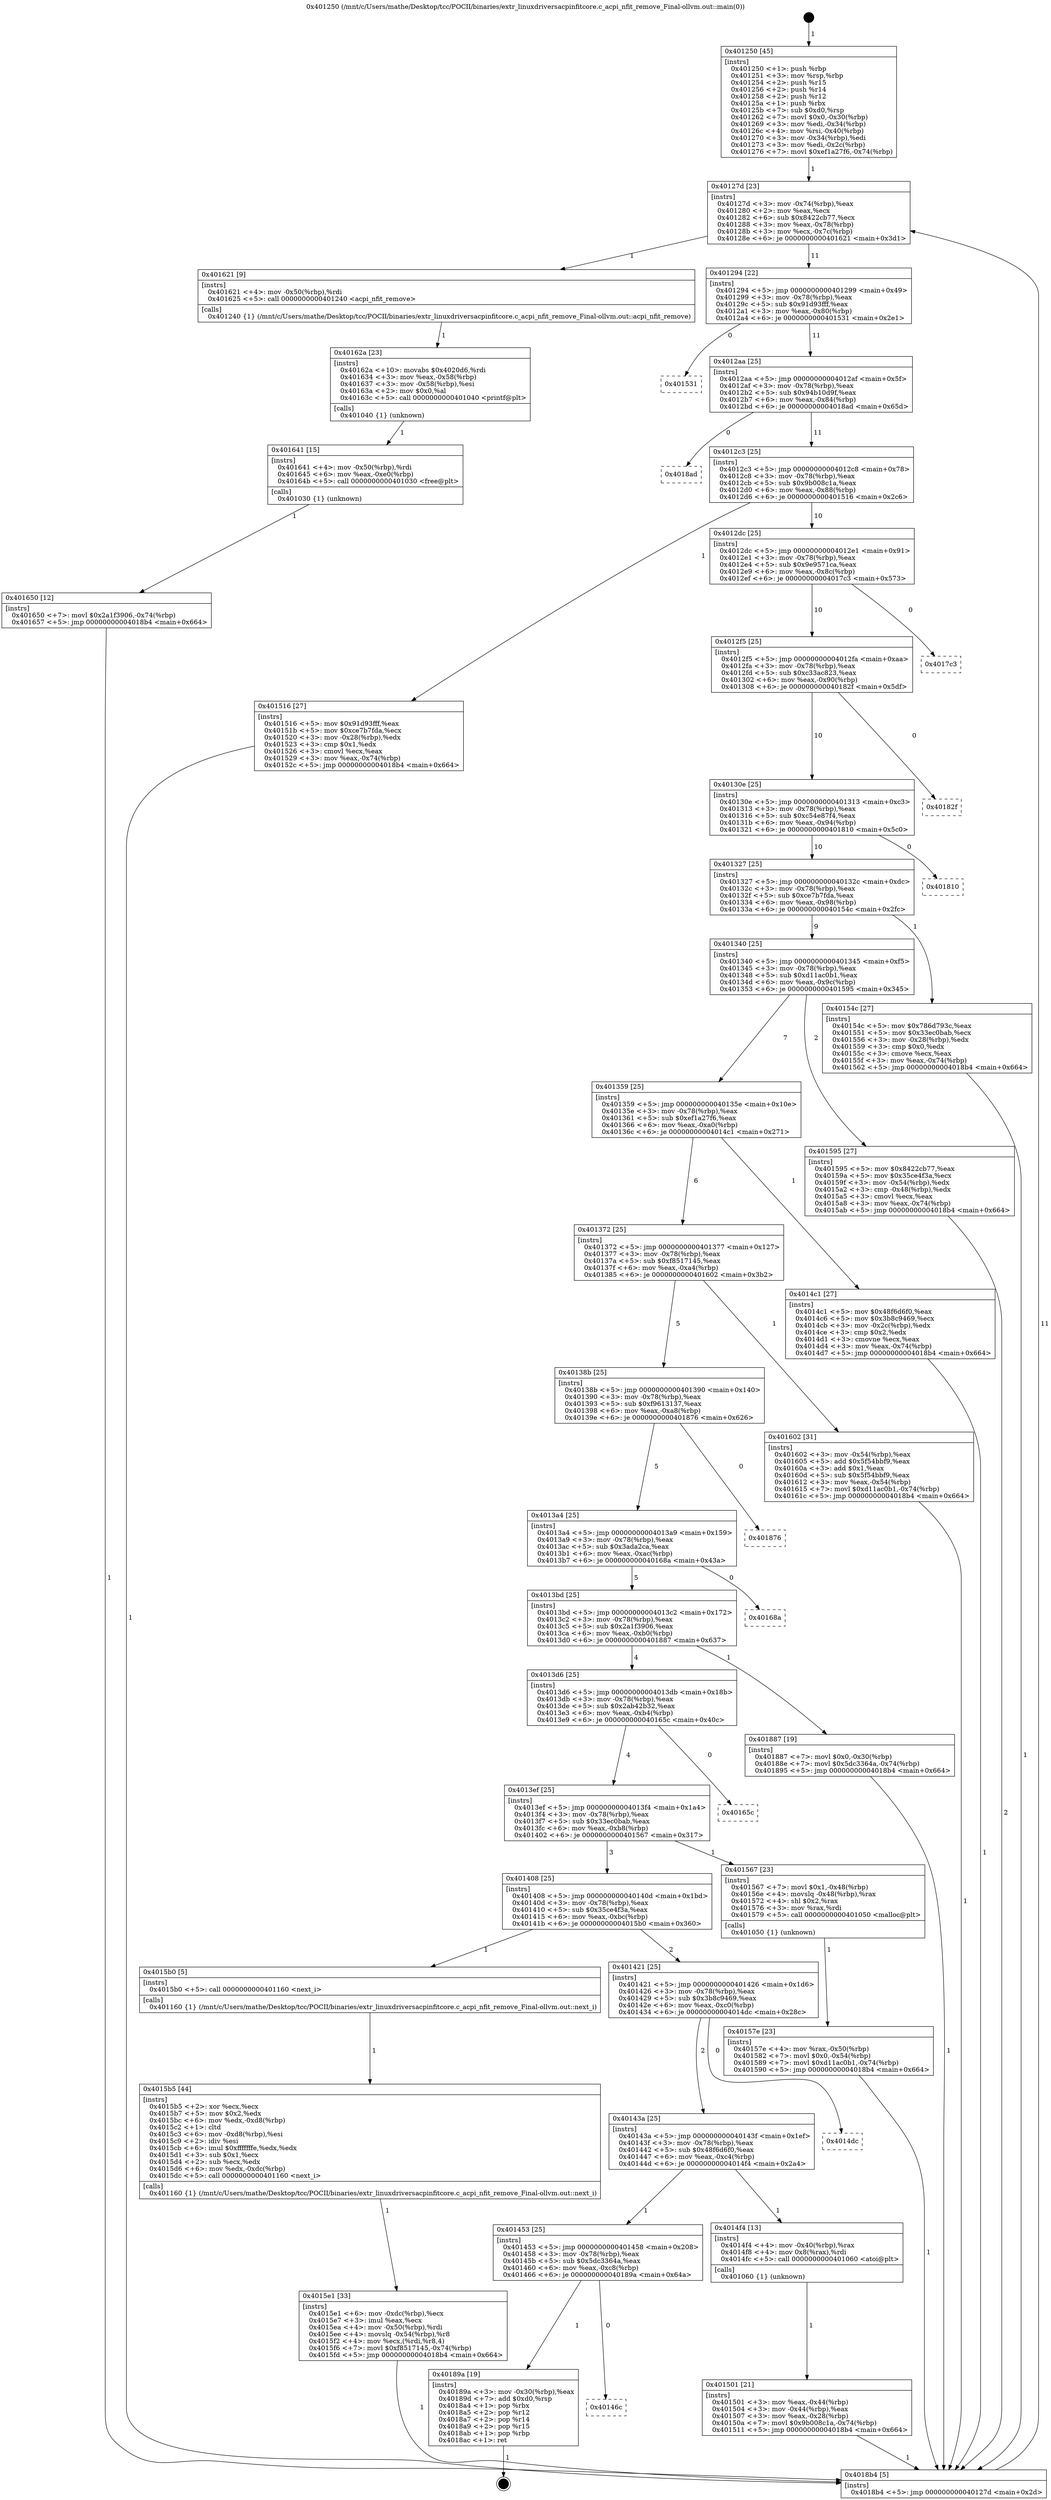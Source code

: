 digraph "0x401250" {
  label = "0x401250 (/mnt/c/Users/mathe/Desktop/tcc/POCII/binaries/extr_linuxdriversacpinfitcore.c_acpi_nfit_remove_Final-ollvm.out::main(0))"
  labelloc = "t"
  node[shape=record]

  Entry [label="",width=0.3,height=0.3,shape=circle,fillcolor=black,style=filled]
  "0x40127d" [label="{
     0x40127d [23]\l
     | [instrs]\l
     &nbsp;&nbsp;0x40127d \<+3\>: mov -0x74(%rbp),%eax\l
     &nbsp;&nbsp;0x401280 \<+2\>: mov %eax,%ecx\l
     &nbsp;&nbsp;0x401282 \<+6\>: sub $0x8422cb77,%ecx\l
     &nbsp;&nbsp;0x401288 \<+3\>: mov %eax,-0x78(%rbp)\l
     &nbsp;&nbsp;0x40128b \<+3\>: mov %ecx,-0x7c(%rbp)\l
     &nbsp;&nbsp;0x40128e \<+6\>: je 0000000000401621 \<main+0x3d1\>\l
  }"]
  "0x401621" [label="{
     0x401621 [9]\l
     | [instrs]\l
     &nbsp;&nbsp;0x401621 \<+4\>: mov -0x50(%rbp),%rdi\l
     &nbsp;&nbsp;0x401625 \<+5\>: call 0000000000401240 \<acpi_nfit_remove\>\l
     | [calls]\l
     &nbsp;&nbsp;0x401240 \{1\} (/mnt/c/Users/mathe/Desktop/tcc/POCII/binaries/extr_linuxdriversacpinfitcore.c_acpi_nfit_remove_Final-ollvm.out::acpi_nfit_remove)\l
  }"]
  "0x401294" [label="{
     0x401294 [22]\l
     | [instrs]\l
     &nbsp;&nbsp;0x401294 \<+5\>: jmp 0000000000401299 \<main+0x49\>\l
     &nbsp;&nbsp;0x401299 \<+3\>: mov -0x78(%rbp),%eax\l
     &nbsp;&nbsp;0x40129c \<+5\>: sub $0x91d93fff,%eax\l
     &nbsp;&nbsp;0x4012a1 \<+3\>: mov %eax,-0x80(%rbp)\l
     &nbsp;&nbsp;0x4012a4 \<+6\>: je 0000000000401531 \<main+0x2e1\>\l
  }"]
  Exit [label="",width=0.3,height=0.3,shape=circle,fillcolor=black,style=filled,peripheries=2]
  "0x401531" [label="{
     0x401531\l
  }", style=dashed]
  "0x4012aa" [label="{
     0x4012aa [25]\l
     | [instrs]\l
     &nbsp;&nbsp;0x4012aa \<+5\>: jmp 00000000004012af \<main+0x5f\>\l
     &nbsp;&nbsp;0x4012af \<+3\>: mov -0x78(%rbp),%eax\l
     &nbsp;&nbsp;0x4012b2 \<+5\>: sub $0x94b10d9f,%eax\l
     &nbsp;&nbsp;0x4012b7 \<+6\>: mov %eax,-0x84(%rbp)\l
     &nbsp;&nbsp;0x4012bd \<+6\>: je 00000000004018ad \<main+0x65d\>\l
  }"]
  "0x40146c" [label="{
     0x40146c\l
  }", style=dashed]
  "0x4018ad" [label="{
     0x4018ad\l
  }", style=dashed]
  "0x4012c3" [label="{
     0x4012c3 [25]\l
     | [instrs]\l
     &nbsp;&nbsp;0x4012c3 \<+5\>: jmp 00000000004012c8 \<main+0x78\>\l
     &nbsp;&nbsp;0x4012c8 \<+3\>: mov -0x78(%rbp),%eax\l
     &nbsp;&nbsp;0x4012cb \<+5\>: sub $0x9b008c1a,%eax\l
     &nbsp;&nbsp;0x4012d0 \<+6\>: mov %eax,-0x88(%rbp)\l
     &nbsp;&nbsp;0x4012d6 \<+6\>: je 0000000000401516 \<main+0x2c6\>\l
  }"]
  "0x40189a" [label="{
     0x40189a [19]\l
     | [instrs]\l
     &nbsp;&nbsp;0x40189a \<+3\>: mov -0x30(%rbp),%eax\l
     &nbsp;&nbsp;0x40189d \<+7\>: add $0xd0,%rsp\l
     &nbsp;&nbsp;0x4018a4 \<+1\>: pop %rbx\l
     &nbsp;&nbsp;0x4018a5 \<+2\>: pop %r12\l
     &nbsp;&nbsp;0x4018a7 \<+2\>: pop %r14\l
     &nbsp;&nbsp;0x4018a9 \<+2\>: pop %r15\l
     &nbsp;&nbsp;0x4018ab \<+1\>: pop %rbp\l
     &nbsp;&nbsp;0x4018ac \<+1\>: ret\l
  }"]
  "0x401516" [label="{
     0x401516 [27]\l
     | [instrs]\l
     &nbsp;&nbsp;0x401516 \<+5\>: mov $0x91d93fff,%eax\l
     &nbsp;&nbsp;0x40151b \<+5\>: mov $0xce7b7fda,%ecx\l
     &nbsp;&nbsp;0x401520 \<+3\>: mov -0x28(%rbp),%edx\l
     &nbsp;&nbsp;0x401523 \<+3\>: cmp $0x1,%edx\l
     &nbsp;&nbsp;0x401526 \<+3\>: cmovl %ecx,%eax\l
     &nbsp;&nbsp;0x401529 \<+3\>: mov %eax,-0x74(%rbp)\l
     &nbsp;&nbsp;0x40152c \<+5\>: jmp 00000000004018b4 \<main+0x664\>\l
  }"]
  "0x4012dc" [label="{
     0x4012dc [25]\l
     | [instrs]\l
     &nbsp;&nbsp;0x4012dc \<+5\>: jmp 00000000004012e1 \<main+0x91\>\l
     &nbsp;&nbsp;0x4012e1 \<+3\>: mov -0x78(%rbp),%eax\l
     &nbsp;&nbsp;0x4012e4 \<+5\>: sub $0x9e9571ca,%eax\l
     &nbsp;&nbsp;0x4012e9 \<+6\>: mov %eax,-0x8c(%rbp)\l
     &nbsp;&nbsp;0x4012ef \<+6\>: je 00000000004017c3 \<main+0x573\>\l
  }"]
  "0x401650" [label="{
     0x401650 [12]\l
     | [instrs]\l
     &nbsp;&nbsp;0x401650 \<+7\>: movl $0x2a1f3906,-0x74(%rbp)\l
     &nbsp;&nbsp;0x401657 \<+5\>: jmp 00000000004018b4 \<main+0x664\>\l
  }"]
  "0x4017c3" [label="{
     0x4017c3\l
  }", style=dashed]
  "0x4012f5" [label="{
     0x4012f5 [25]\l
     | [instrs]\l
     &nbsp;&nbsp;0x4012f5 \<+5\>: jmp 00000000004012fa \<main+0xaa\>\l
     &nbsp;&nbsp;0x4012fa \<+3\>: mov -0x78(%rbp),%eax\l
     &nbsp;&nbsp;0x4012fd \<+5\>: sub $0xc33ac823,%eax\l
     &nbsp;&nbsp;0x401302 \<+6\>: mov %eax,-0x90(%rbp)\l
     &nbsp;&nbsp;0x401308 \<+6\>: je 000000000040182f \<main+0x5df\>\l
  }"]
  "0x401641" [label="{
     0x401641 [15]\l
     | [instrs]\l
     &nbsp;&nbsp;0x401641 \<+4\>: mov -0x50(%rbp),%rdi\l
     &nbsp;&nbsp;0x401645 \<+6\>: mov %eax,-0xe0(%rbp)\l
     &nbsp;&nbsp;0x40164b \<+5\>: call 0000000000401030 \<free@plt\>\l
     | [calls]\l
     &nbsp;&nbsp;0x401030 \{1\} (unknown)\l
  }"]
  "0x40182f" [label="{
     0x40182f\l
  }", style=dashed]
  "0x40130e" [label="{
     0x40130e [25]\l
     | [instrs]\l
     &nbsp;&nbsp;0x40130e \<+5\>: jmp 0000000000401313 \<main+0xc3\>\l
     &nbsp;&nbsp;0x401313 \<+3\>: mov -0x78(%rbp),%eax\l
     &nbsp;&nbsp;0x401316 \<+5\>: sub $0xc54e87f4,%eax\l
     &nbsp;&nbsp;0x40131b \<+6\>: mov %eax,-0x94(%rbp)\l
     &nbsp;&nbsp;0x401321 \<+6\>: je 0000000000401810 \<main+0x5c0\>\l
  }"]
  "0x40162a" [label="{
     0x40162a [23]\l
     | [instrs]\l
     &nbsp;&nbsp;0x40162a \<+10\>: movabs $0x4020d6,%rdi\l
     &nbsp;&nbsp;0x401634 \<+3\>: mov %eax,-0x58(%rbp)\l
     &nbsp;&nbsp;0x401637 \<+3\>: mov -0x58(%rbp),%esi\l
     &nbsp;&nbsp;0x40163a \<+2\>: mov $0x0,%al\l
     &nbsp;&nbsp;0x40163c \<+5\>: call 0000000000401040 \<printf@plt\>\l
     | [calls]\l
     &nbsp;&nbsp;0x401040 \{1\} (unknown)\l
  }"]
  "0x401810" [label="{
     0x401810\l
  }", style=dashed]
  "0x401327" [label="{
     0x401327 [25]\l
     | [instrs]\l
     &nbsp;&nbsp;0x401327 \<+5\>: jmp 000000000040132c \<main+0xdc\>\l
     &nbsp;&nbsp;0x40132c \<+3\>: mov -0x78(%rbp),%eax\l
     &nbsp;&nbsp;0x40132f \<+5\>: sub $0xce7b7fda,%eax\l
     &nbsp;&nbsp;0x401334 \<+6\>: mov %eax,-0x98(%rbp)\l
     &nbsp;&nbsp;0x40133a \<+6\>: je 000000000040154c \<main+0x2fc\>\l
  }"]
  "0x4015e1" [label="{
     0x4015e1 [33]\l
     | [instrs]\l
     &nbsp;&nbsp;0x4015e1 \<+6\>: mov -0xdc(%rbp),%ecx\l
     &nbsp;&nbsp;0x4015e7 \<+3\>: imul %eax,%ecx\l
     &nbsp;&nbsp;0x4015ea \<+4\>: mov -0x50(%rbp),%rdi\l
     &nbsp;&nbsp;0x4015ee \<+4\>: movslq -0x54(%rbp),%r8\l
     &nbsp;&nbsp;0x4015f2 \<+4\>: mov %ecx,(%rdi,%r8,4)\l
     &nbsp;&nbsp;0x4015f6 \<+7\>: movl $0xf8517145,-0x74(%rbp)\l
     &nbsp;&nbsp;0x4015fd \<+5\>: jmp 00000000004018b4 \<main+0x664\>\l
  }"]
  "0x40154c" [label="{
     0x40154c [27]\l
     | [instrs]\l
     &nbsp;&nbsp;0x40154c \<+5\>: mov $0x786d793c,%eax\l
     &nbsp;&nbsp;0x401551 \<+5\>: mov $0x33ec0bab,%ecx\l
     &nbsp;&nbsp;0x401556 \<+3\>: mov -0x28(%rbp),%edx\l
     &nbsp;&nbsp;0x401559 \<+3\>: cmp $0x0,%edx\l
     &nbsp;&nbsp;0x40155c \<+3\>: cmove %ecx,%eax\l
     &nbsp;&nbsp;0x40155f \<+3\>: mov %eax,-0x74(%rbp)\l
     &nbsp;&nbsp;0x401562 \<+5\>: jmp 00000000004018b4 \<main+0x664\>\l
  }"]
  "0x401340" [label="{
     0x401340 [25]\l
     | [instrs]\l
     &nbsp;&nbsp;0x401340 \<+5\>: jmp 0000000000401345 \<main+0xf5\>\l
     &nbsp;&nbsp;0x401345 \<+3\>: mov -0x78(%rbp),%eax\l
     &nbsp;&nbsp;0x401348 \<+5\>: sub $0xd11ac0b1,%eax\l
     &nbsp;&nbsp;0x40134d \<+6\>: mov %eax,-0x9c(%rbp)\l
     &nbsp;&nbsp;0x401353 \<+6\>: je 0000000000401595 \<main+0x345\>\l
  }"]
  "0x4015b5" [label="{
     0x4015b5 [44]\l
     | [instrs]\l
     &nbsp;&nbsp;0x4015b5 \<+2\>: xor %ecx,%ecx\l
     &nbsp;&nbsp;0x4015b7 \<+5\>: mov $0x2,%edx\l
     &nbsp;&nbsp;0x4015bc \<+6\>: mov %edx,-0xd8(%rbp)\l
     &nbsp;&nbsp;0x4015c2 \<+1\>: cltd\l
     &nbsp;&nbsp;0x4015c3 \<+6\>: mov -0xd8(%rbp),%esi\l
     &nbsp;&nbsp;0x4015c9 \<+2\>: idiv %esi\l
     &nbsp;&nbsp;0x4015cb \<+6\>: imul $0xfffffffe,%edx,%edx\l
     &nbsp;&nbsp;0x4015d1 \<+3\>: sub $0x1,%ecx\l
     &nbsp;&nbsp;0x4015d4 \<+2\>: sub %ecx,%edx\l
     &nbsp;&nbsp;0x4015d6 \<+6\>: mov %edx,-0xdc(%rbp)\l
     &nbsp;&nbsp;0x4015dc \<+5\>: call 0000000000401160 \<next_i\>\l
     | [calls]\l
     &nbsp;&nbsp;0x401160 \{1\} (/mnt/c/Users/mathe/Desktop/tcc/POCII/binaries/extr_linuxdriversacpinfitcore.c_acpi_nfit_remove_Final-ollvm.out::next_i)\l
  }"]
  "0x401595" [label="{
     0x401595 [27]\l
     | [instrs]\l
     &nbsp;&nbsp;0x401595 \<+5\>: mov $0x8422cb77,%eax\l
     &nbsp;&nbsp;0x40159a \<+5\>: mov $0x35ce4f3a,%ecx\l
     &nbsp;&nbsp;0x40159f \<+3\>: mov -0x54(%rbp),%edx\l
     &nbsp;&nbsp;0x4015a2 \<+3\>: cmp -0x48(%rbp),%edx\l
     &nbsp;&nbsp;0x4015a5 \<+3\>: cmovl %ecx,%eax\l
     &nbsp;&nbsp;0x4015a8 \<+3\>: mov %eax,-0x74(%rbp)\l
     &nbsp;&nbsp;0x4015ab \<+5\>: jmp 00000000004018b4 \<main+0x664\>\l
  }"]
  "0x401359" [label="{
     0x401359 [25]\l
     | [instrs]\l
     &nbsp;&nbsp;0x401359 \<+5\>: jmp 000000000040135e \<main+0x10e\>\l
     &nbsp;&nbsp;0x40135e \<+3\>: mov -0x78(%rbp),%eax\l
     &nbsp;&nbsp;0x401361 \<+5\>: sub $0xef1a27f6,%eax\l
     &nbsp;&nbsp;0x401366 \<+6\>: mov %eax,-0xa0(%rbp)\l
     &nbsp;&nbsp;0x40136c \<+6\>: je 00000000004014c1 \<main+0x271\>\l
  }"]
  "0x40157e" [label="{
     0x40157e [23]\l
     | [instrs]\l
     &nbsp;&nbsp;0x40157e \<+4\>: mov %rax,-0x50(%rbp)\l
     &nbsp;&nbsp;0x401582 \<+7\>: movl $0x0,-0x54(%rbp)\l
     &nbsp;&nbsp;0x401589 \<+7\>: movl $0xd11ac0b1,-0x74(%rbp)\l
     &nbsp;&nbsp;0x401590 \<+5\>: jmp 00000000004018b4 \<main+0x664\>\l
  }"]
  "0x4014c1" [label="{
     0x4014c1 [27]\l
     | [instrs]\l
     &nbsp;&nbsp;0x4014c1 \<+5\>: mov $0x48f6d6f0,%eax\l
     &nbsp;&nbsp;0x4014c6 \<+5\>: mov $0x3b8c9469,%ecx\l
     &nbsp;&nbsp;0x4014cb \<+3\>: mov -0x2c(%rbp),%edx\l
     &nbsp;&nbsp;0x4014ce \<+3\>: cmp $0x2,%edx\l
     &nbsp;&nbsp;0x4014d1 \<+3\>: cmovne %ecx,%eax\l
     &nbsp;&nbsp;0x4014d4 \<+3\>: mov %eax,-0x74(%rbp)\l
     &nbsp;&nbsp;0x4014d7 \<+5\>: jmp 00000000004018b4 \<main+0x664\>\l
  }"]
  "0x401372" [label="{
     0x401372 [25]\l
     | [instrs]\l
     &nbsp;&nbsp;0x401372 \<+5\>: jmp 0000000000401377 \<main+0x127\>\l
     &nbsp;&nbsp;0x401377 \<+3\>: mov -0x78(%rbp),%eax\l
     &nbsp;&nbsp;0x40137a \<+5\>: sub $0xf8517145,%eax\l
     &nbsp;&nbsp;0x40137f \<+6\>: mov %eax,-0xa4(%rbp)\l
     &nbsp;&nbsp;0x401385 \<+6\>: je 0000000000401602 \<main+0x3b2\>\l
  }"]
  "0x4018b4" [label="{
     0x4018b4 [5]\l
     | [instrs]\l
     &nbsp;&nbsp;0x4018b4 \<+5\>: jmp 000000000040127d \<main+0x2d\>\l
  }"]
  "0x401250" [label="{
     0x401250 [45]\l
     | [instrs]\l
     &nbsp;&nbsp;0x401250 \<+1\>: push %rbp\l
     &nbsp;&nbsp;0x401251 \<+3\>: mov %rsp,%rbp\l
     &nbsp;&nbsp;0x401254 \<+2\>: push %r15\l
     &nbsp;&nbsp;0x401256 \<+2\>: push %r14\l
     &nbsp;&nbsp;0x401258 \<+2\>: push %r12\l
     &nbsp;&nbsp;0x40125a \<+1\>: push %rbx\l
     &nbsp;&nbsp;0x40125b \<+7\>: sub $0xd0,%rsp\l
     &nbsp;&nbsp;0x401262 \<+7\>: movl $0x0,-0x30(%rbp)\l
     &nbsp;&nbsp;0x401269 \<+3\>: mov %edi,-0x34(%rbp)\l
     &nbsp;&nbsp;0x40126c \<+4\>: mov %rsi,-0x40(%rbp)\l
     &nbsp;&nbsp;0x401270 \<+3\>: mov -0x34(%rbp),%edi\l
     &nbsp;&nbsp;0x401273 \<+3\>: mov %edi,-0x2c(%rbp)\l
     &nbsp;&nbsp;0x401276 \<+7\>: movl $0xef1a27f6,-0x74(%rbp)\l
  }"]
  "0x401501" [label="{
     0x401501 [21]\l
     | [instrs]\l
     &nbsp;&nbsp;0x401501 \<+3\>: mov %eax,-0x44(%rbp)\l
     &nbsp;&nbsp;0x401504 \<+3\>: mov -0x44(%rbp),%eax\l
     &nbsp;&nbsp;0x401507 \<+3\>: mov %eax,-0x28(%rbp)\l
     &nbsp;&nbsp;0x40150a \<+7\>: movl $0x9b008c1a,-0x74(%rbp)\l
     &nbsp;&nbsp;0x401511 \<+5\>: jmp 00000000004018b4 \<main+0x664\>\l
  }"]
  "0x401602" [label="{
     0x401602 [31]\l
     | [instrs]\l
     &nbsp;&nbsp;0x401602 \<+3\>: mov -0x54(%rbp),%eax\l
     &nbsp;&nbsp;0x401605 \<+5\>: add $0x5f54bbf9,%eax\l
     &nbsp;&nbsp;0x40160a \<+3\>: add $0x1,%eax\l
     &nbsp;&nbsp;0x40160d \<+5\>: sub $0x5f54bbf9,%eax\l
     &nbsp;&nbsp;0x401612 \<+3\>: mov %eax,-0x54(%rbp)\l
     &nbsp;&nbsp;0x401615 \<+7\>: movl $0xd11ac0b1,-0x74(%rbp)\l
     &nbsp;&nbsp;0x40161c \<+5\>: jmp 00000000004018b4 \<main+0x664\>\l
  }"]
  "0x40138b" [label="{
     0x40138b [25]\l
     | [instrs]\l
     &nbsp;&nbsp;0x40138b \<+5\>: jmp 0000000000401390 \<main+0x140\>\l
     &nbsp;&nbsp;0x401390 \<+3\>: mov -0x78(%rbp),%eax\l
     &nbsp;&nbsp;0x401393 \<+5\>: sub $0xf9613137,%eax\l
     &nbsp;&nbsp;0x401398 \<+6\>: mov %eax,-0xa8(%rbp)\l
     &nbsp;&nbsp;0x40139e \<+6\>: je 0000000000401876 \<main+0x626\>\l
  }"]
  "0x401453" [label="{
     0x401453 [25]\l
     | [instrs]\l
     &nbsp;&nbsp;0x401453 \<+5\>: jmp 0000000000401458 \<main+0x208\>\l
     &nbsp;&nbsp;0x401458 \<+3\>: mov -0x78(%rbp),%eax\l
     &nbsp;&nbsp;0x40145b \<+5\>: sub $0x5dc3364a,%eax\l
     &nbsp;&nbsp;0x401460 \<+6\>: mov %eax,-0xc8(%rbp)\l
     &nbsp;&nbsp;0x401466 \<+6\>: je 000000000040189a \<main+0x64a\>\l
  }"]
  "0x401876" [label="{
     0x401876\l
  }", style=dashed]
  "0x4013a4" [label="{
     0x4013a4 [25]\l
     | [instrs]\l
     &nbsp;&nbsp;0x4013a4 \<+5\>: jmp 00000000004013a9 \<main+0x159\>\l
     &nbsp;&nbsp;0x4013a9 \<+3\>: mov -0x78(%rbp),%eax\l
     &nbsp;&nbsp;0x4013ac \<+5\>: sub $0x3ada2ca,%eax\l
     &nbsp;&nbsp;0x4013b1 \<+6\>: mov %eax,-0xac(%rbp)\l
     &nbsp;&nbsp;0x4013b7 \<+6\>: je 000000000040168a \<main+0x43a\>\l
  }"]
  "0x4014f4" [label="{
     0x4014f4 [13]\l
     | [instrs]\l
     &nbsp;&nbsp;0x4014f4 \<+4\>: mov -0x40(%rbp),%rax\l
     &nbsp;&nbsp;0x4014f8 \<+4\>: mov 0x8(%rax),%rdi\l
     &nbsp;&nbsp;0x4014fc \<+5\>: call 0000000000401060 \<atoi@plt\>\l
     | [calls]\l
     &nbsp;&nbsp;0x401060 \{1\} (unknown)\l
  }"]
  "0x40168a" [label="{
     0x40168a\l
  }", style=dashed]
  "0x4013bd" [label="{
     0x4013bd [25]\l
     | [instrs]\l
     &nbsp;&nbsp;0x4013bd \<+5\>: jmp 00000000004013c2 \<main+0x172\>\l
     &nbsp;&nbsp;0x4013c2 \<+3\>: mov -0x78(%rbp),%eax\l
     &nbsp;&nbsp;0x4013c5 \<+5\>: sub $0x2a1f3906,%eax\l
     &nbsp;&nbsp;0x4013ca \<+6\>: mov %eax,-0xb0(%rbp)\l
     &nbsp;&nbsp;0x4013d0 \<+6\>: je 0000000000401887 \<main+0x637\>\l
  }"]
  "0x40143a" [label="{
     0x40143a [25]\l
     | [instrs]\l
     &nbsp;&nbsp;0x40143a \<+5\>: jmp 000000000040143f \<main+0x1ef\>\l
     &nbsp;&nbsp;0x40143f \<+3\>: mov -0x78(%rbp),%eax\l
     &nbsp;&nbsp;0x401442 \<+5\>: sub $0x48f6d6f0,%eax\l
     &nbsp;&nbsp;0x401447 \<+6\>: mov %eax,-0xc4(%rbp)\l
     &nbsp;&nbsp;0x40144d \<+6\>: je 00000000004014f4 \<main+0x2a4\>\l
  }"]
  "0x401887" [label="{
     0x401887 [19]\l
     | [instrs]\l
     &nbsp;&nbsp;0x401887 \<+7\>: movl $0x0,-0x30(%rbp)\l
     &nbsp;&nbsp;0x40188e \<+7\>: movl $0x5dc3364a,-0x74(%rbp)\l
     &nbsp;&nbsp;0x401895 \<+5\>: jmp 00000000004018b4 \<main+0x664\>\l
  }"]
  "0x4013d6" [label="{
     0x4013d6 [25]\l
     | [instrs]\l
     &nbsp;&nbsp;0x4013d6 \<+5\>: jmp 00000000004013db \<main+0x18b\>\l
     &nbsp;&nbsp;0x4013db \<+3\>: mov -0x78(%rbp),%eax\l
     &nbsp;&nbsp;0x4013de \<+5\>: sub $0x2ab42b32,%eax\l
     &nbsp;&nbsp;0x4013e3 \<+6\>: mov %eax,-0xb4(%rbp)\l
     &nbsp;&nbsp;0x4013e9 \<+6\>: je 000000000040165c \<main+0x40c\>\l
  }"]
  "0x4014dc" [label="{
     0x4014dc\l
  }", style=dashed]
  "0x40165c" [label="{
     0x40165c\l
  }", style=dashed]
  "0x4013ef" [label="{
     0x4013ef [25]\l
     | [instrs]\l
     &nbsp;&nbsp;0x4013ef \<+5\>: jmp 00000000004013f4 \<main+0x1a4\>\l
     &nbsp;&nbsp;0x4013f4 \<+3\>: mov -0x78(%rbp),%eax\l
     &nbsp;&nbsp;0x4013f7 \<+5\>: sub $0x33ec0bab,%eax\l
     &nbsp;&nbsp;0x4013fc \<+6\>: mov %eax,-0xb8(%rbp)\l
     &nbsp;&nbsp;0x401402 \<+6\>: je 0000000000401567 \<main+0x317\>\l
  }"]
  "0x401421" [label="{
     0x401421 [25]\l
     | [instrs]\l
     &nbsp;&nbsp;0x401421 \<+5\>: jmp 0000000000401426 \<main+0x1d6\>\l
     &nbsp;&nbsp;0x401426 \<+3\>: mov -0x78(%rbp),%eax\l
     &nbsp;&nbsp;0x401429 \<+5\>: sub $0x3b8c9469,%eax\l
     &nbsp;&nbsp;0x40142e \<+6\>: mov %eax,-0xc0(%rbp)\l
     &nbsp;&nbsp;0x401434 \<+6\>: je 00000000004014dc \<main+0x28c\>\l
  }"]
  "0x401567" [label="{
     0x401567 [23]\l
     | [instrs]\l
     &nbsp;&nbsp;0x401567 \<+7\>: movl $0x1,-0x48(%rbp)\l
     &nbsp;&nbsp;0x40156e \<+4\>: movslq -0x48(%rbp),%rax\l
     &nbsp;&nbsp;0x401572 \<+4\>: shl $0x2,%rax\l
     &nbsp;&nbsp;0x401576 \<+3\>: mov %rax,%rdi\l
     &nbsp;&nbsp;0x401579 \<+5\>: call 0000000000401050 \<malloc@plt\>\l
     | [calls]\l
     &nbsp;&nbsp;0x401050 \{1\} (unknown)\l
  }"]
  "0x401408" [label="{
     0x401408 [25]\l
     | [instrs]\l
     &nbsp;&nbsp;0x401408 \<+5\>: jmp 000000000040140d \<main+0x1bd\>\l
     &nbsp;&nbsp;0x40140d \<+3\>: mov -0x78(%rbp),%eax\l
     &nbsp;&nbsp;0x401410 \<+5\>: sub $0x35ce4f3a,%eax\l
     &nbsp;&nbsp;0x401415 \<+6\>: mov %eax,-0xbc(%rbp)\l
     &nbsp;&nbsp;0x40141b \<+6\>: je 00000000004015b0 \<main+0x360\>\l
  }"]
  "0x4015b0" [label="{
     0x4015b0 [5]\l
     | [instrs]\l
     &nbsp;&nbsp;0x4015b0 \<+5\>: call 0000000000401160 \<next_i\>\l
     | [calls]\l
     &nbsp;&nbsp;0x401160 \{1\} (/mnt/c/Users/mathe/Desktop/tcc/POCII/binaries/extr_linuxdriversacpinfitcore.c_acpi_nfit_remove_Final-ollvm.out::next_i)\l
  }"]
  Entry -> "0x401250" [label=" 1"]
  "0x40127d" -> "0x401621" [label=" 1"]
  "0x40127d" -> "0x401294" [label=" 11"]
  "0x40189a" -> Exit [label=" 1"]
  "0x401294" -> "0x401531" [label=" 0"]
  "0x401294" -> "0x4012aa" [label=" 11"]
  "0x401453" -> "0x40146c" [label=" 0"]
  "0x4012aa" -> "0x4018ad" [label=" 0"]
  "0x4012aa" -> "0x4012c3" [label=" 11"]
  "0x401453" -> "0x40189a" [label=" 1"]
  "0x4012c3" -> "0x401516" [label=" 1"]
  "0x4012c3" -> "0x4012dc" [label=" 10"]
  "0x401887" -> "0x4018b4" [label=" 1"]
  "0x4012dc" -> "0x4017c3" [label=" 0"]
  "0x4012dc" -> "0x4012f5" [label=" 10"]
  "0x401650" -> "0x4018b4" [label=" 1"]
  "0x4012f5" -> "0x40182f" [label=" 0"]
  "0x4012f5" -> "0x40130e" [label=" 10"]
  "0x401641" -> "0x401650" [label=" 1"]
  "0x40130e" -> "0x401810" [label=" 0"]
  "0x40130e" -> "0x401327" [label=" 10"]
  "0x40162a" -> "0x401641" [label=" 1"]
  "0x401327" -> "0x40154c" [label=" 1"]
  "0x401327" -> "0x401340" [label=" 9"]
  "0x401621" -> "0x40162a" [label=" 1"]
  "0x401340" -> "0x401595" [label=" 2"]
  "0x401340" -> "0x401359" [label=" 7"]
  "0x401602" -> "0x4018b4" [label=" 1"]
  "0x401359" -> "0x4014c1" [label=" 1"]
  "0x401359" -> "0x401372" [label=" 6"]
  "0x4014c1" -> "0x4018b4" [label=" 1"]
  "0x401250" -> "0x40127d" [label=" 1"]
  "0x4018b4" -> "0x40127d" [label=" 11"]
  "0x4015e1" -> "0x4018b4" [label=" 1"]
  "0x401372" -> "0x401602" [label=" 1"]
  "0x401372" -> "0x40138b" [label=" 5"]
  "0x4015b5" -> "0x4015e1" [label=" 1"]
  "0x40138b" -> "0x401876" [label=" 0"]
  "0x40138b" -> "0x4013a4" [label=" 5"]
  "0x4015b0" -> "0x4015b5" [label=" 1"]
  "0x4013a4" -> "0x40168a" [label=" 0"]
  "0x4013a4" -> "0x4013bd" [label=" 5"]
  "0x401595" -> "0x4018b4" [label=" 2"]
  "0x4013bd" -> "0x401887" [label=" 1"]
  "0x4013bd" -> "0x4013d6" [label=" 4"]
  "0x401567" -> "0x40157e" [label=" 1"]
  "0x4013d6" -> "0x40165c" [label=" 0"]
  "0x4013d6" -> "0x4013ef" [label=" 4"]
  "0x40154c" -> "0x4018b4" [label=" 1"]
  "0x4013ef" -> "0x401567" [label=" 1"]
  "0x4013ef" -> "0x401408" [label=" 3"]
  "0x401501" -> "0x4018b4" [label=" 1"]
  "0x401408" -> "0x4015b0" [label=" 1"]
  "0x401408" -> "0x401421" [label=" 2"]
  "0x401516" -> "0x4018b4" [label=" 1"]
  "0x401421" -> "0x4014dc" [label=" 0"]
  "0x401421" -> "0x40143a" [label=" 2"]
  "0x40157e" -> "0x4018b4" [label=" 1"]
  "0x40143a" -> "0x4014f4" [label=" 1"]
  "0x40143a" -> "0x401453" [label=" 1"]
  "0x4014f4" -> "0x401501" [label=" 1"]
}
